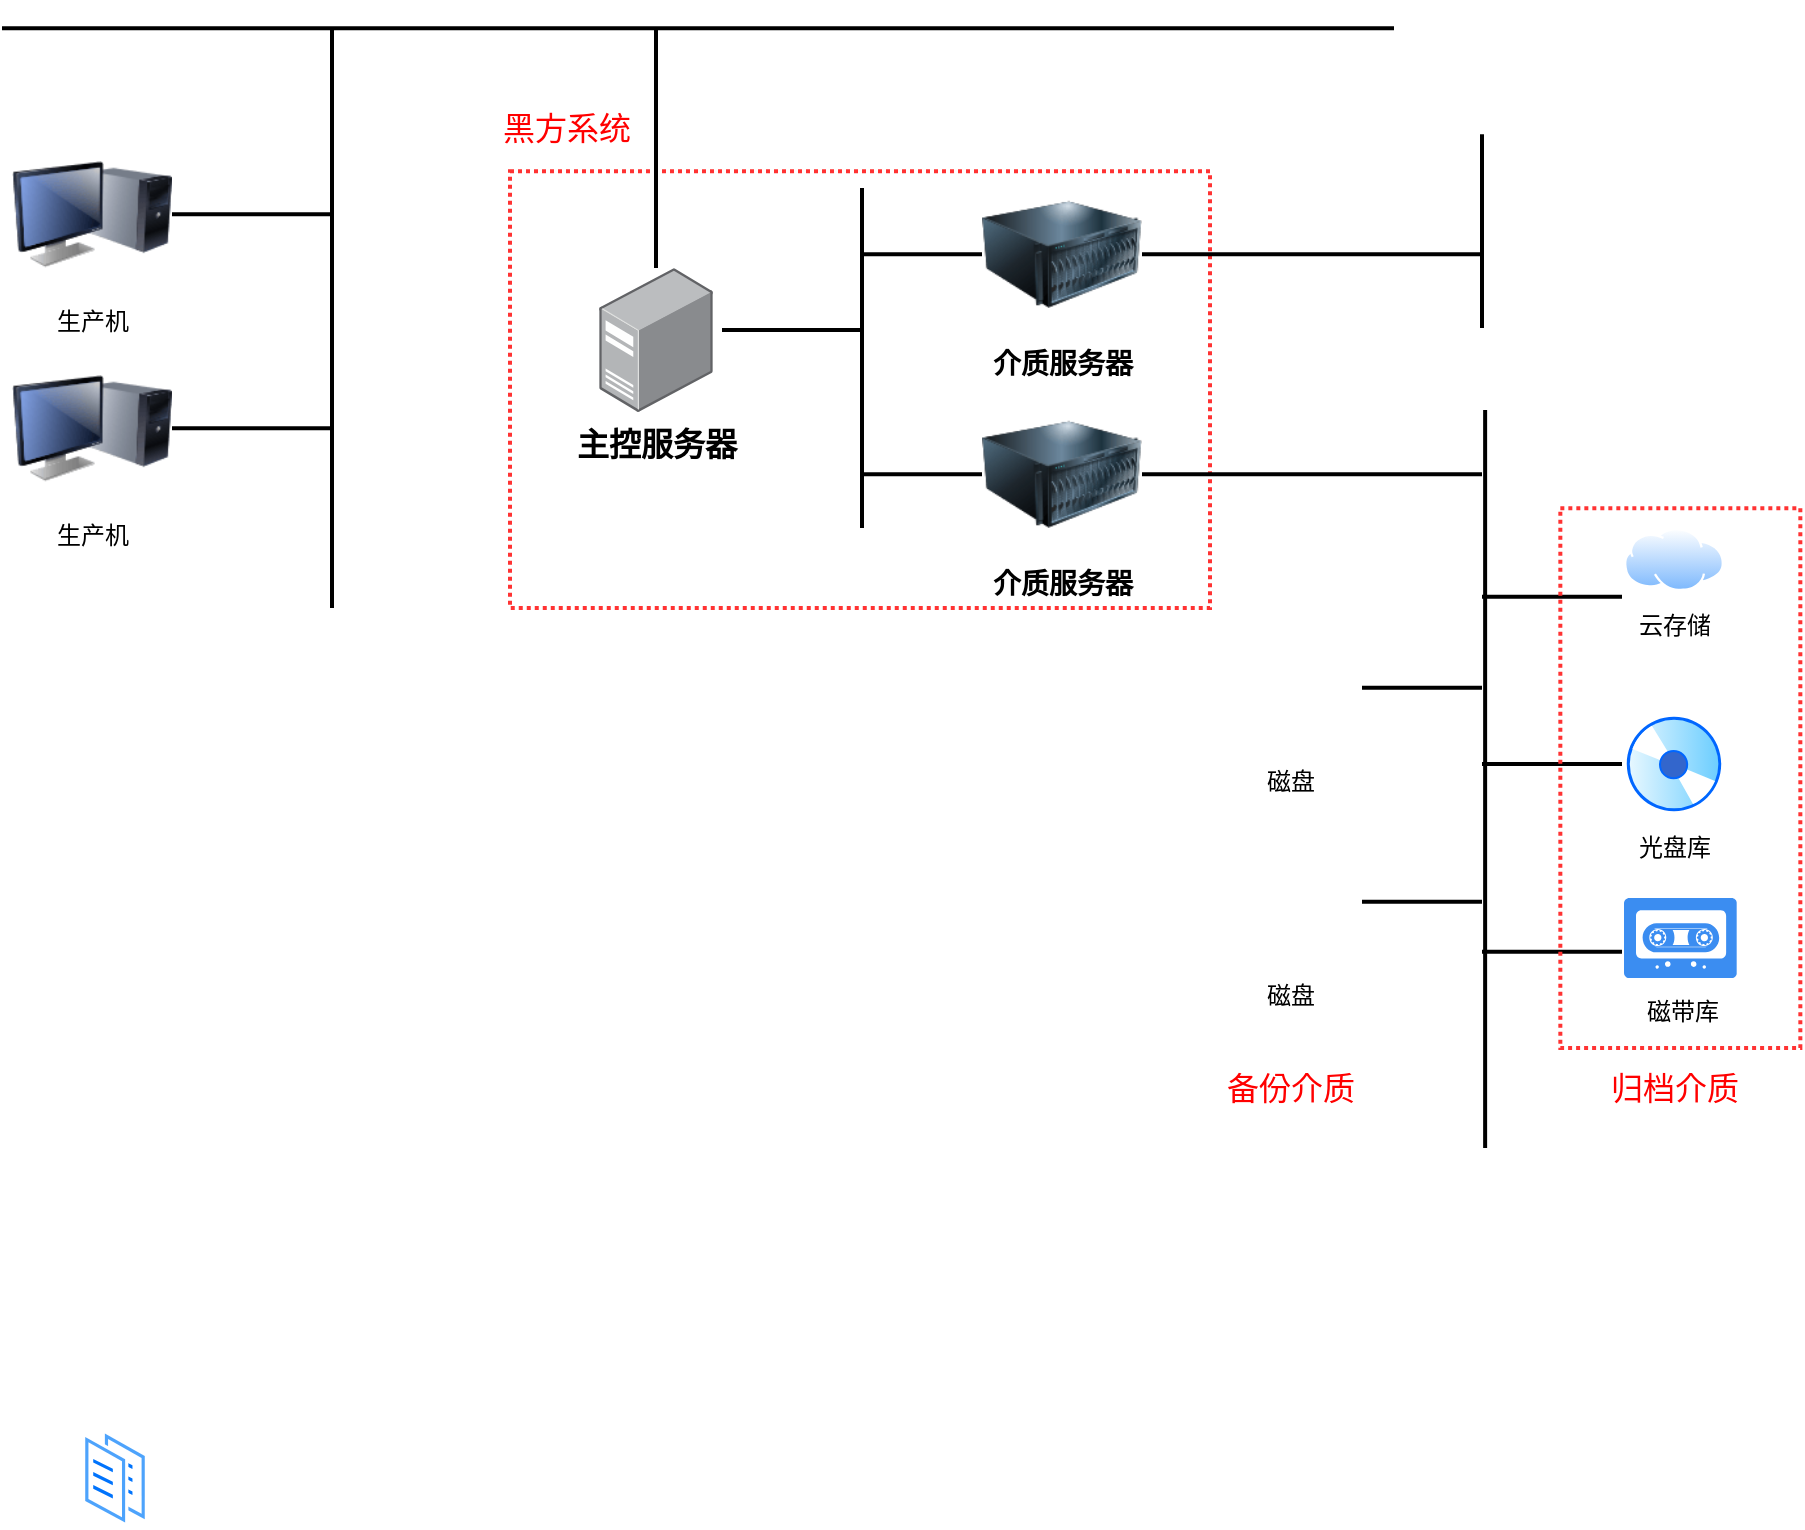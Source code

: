 <mxfile version="18.0.3" type="github">
  <diagram id="WPUKt3A7oiI-CKSTH1vF" name="Page-1">
    <mxGraphModel dx="1600" dy="752" grid="1" gridSize="10" guides="1" tooltips="1" connect="1" arrows="1" fold="1" page="0" pageScale="1" pageWidth="827" pageHeight="1169" math="0" shadow="0">
      <root>
        <mxCell id="0" />
        <mxCell id="1" parent="0" />
        <mxCell id="qWO8GCQ1N2hHEBJl1-c2-44" value="" style="rounded=0;whiteSpace=wrap;html=1;labelBackgroundColor=none;fontSize=14;fillColor=none;fontColor=#333333;strokeColor=#FF3333;strokeWidth=2;dashed=1;dashPattern=1 1;" vertex="1" parent="1">
          <mxGeometry x="254" y="231.62" width="350" height="218.38" as="geometry" />
        </mxCell>
        <mxCell id="WDFu7RG4AvuWlvJgH90q-14" value="" style="line;strokeWidth=2;html=1;" parent="1" vertex="1">
          <mxGeometry y="147" width="696" height="26.25" as="geometry" />
        </mxCell>
        <mxCell id="qWO8GCQ1N2hHEBJl1-c2-2" value="" style="line;strokeWidth=2;direction=north;html=1;" vertex="1" parent="1">
          <mxGeometry x="160" y="160" width="10" height="290" as="geometry" />
        </mxCell>
        <mxCell id="qWO8GCQ1N2hHEBJl1-c2-3" value="" style="line;strokeWidth=2;html=1;" vertex="1" parent="1">
          <mxGeometry x="85" y="240" width="80" height="26.25" as="geometry" />
        </mxCell>
        <mxCell id="qWO8GCQ1N2hHEBJl1-c2-4" value="" style="line;strokeWidth=2;html=1;" vertex="1" parent="1">
          <mxGeometry x="85" y="347" width="80" height="26.25" as="geometry" />
        </mxCell>
        <mxCell id="qWO8GCQ1N2hHEBJl1-c2-5" value="生产机" style="image;html=1;image=img/lib/clip_art/computers/Monitor_Tower_128x128.png" vertex="1" parent="1">
          <mxGeometry x="5" y="320.12" width="80" height="80" as="geometry" />
        </mxCell>
        <mxCell id="qWO8GCQ1N2hHEBJl1-c2-6" value="生产机" style="image;html=1;image=img/lib/clip_art/computers/Monitor_Tower_128x128.png" vertex="1" parent="1">
          <mxGeometry x="5" y="213.13" width="80" height="80" as="geometry" />
        </mxCell>
        <mxCell id="qWO8GCQ1N2hHEBJl1-c2-9" value="" style="line;strokeWidth=2;direction=north;html=1;" vertex="1" parent="1">
          <mxGeometry x="322" y="160" width="10" height="120" as="geometry" />
        </mxCell>
        <mxCell id="qWO8GCQ1N2hHEBJl1-c2-12" value="" style="line;strokeWidth=2;html=1;" vertex="1" parent="1">
          <mxGeometry x="360" y="297.88" width="70" height="26.25" as="geometry" />
        </mxCell>
        <mxCell id="qWO8GCQ1N2hHEBJl1-c2-13" value="" style="line;strokeWidth=2;direction=north;html=1;" vertex="1" parent="1">
          <mxGeometry x="425" y="240" width="10" height="170" as="geometry" />
        </mxCell>
        <mxCell id="qWO8GCQ1N2hHEBJl1-c2-14" value="" style="line;strokeWidth=2;html=1;" vertex="1" parent="1">
          <mxGeometry x="430" y="260" width="60" height="26.25" as="geometry" />
        </mxCell>
        <mxCell id="qWO8GCQ1N2hHEBJl1-c2-15" value="" style="line;strokeWidth=2;html=1;" vertex="1" parent="1">
          <mxGeometry x="430" y="370" width="60" height="26.25" as="geometry" />
        </mxCell>
        <mxCell id="qWO8GCQ1N2hHEBJl1-c2-16" value="介质服务器" style="image;html=1;image=img/lib/clip_art/computers/Server_128x128.png;fontSize=14;fontStyle=1" vertex="1" parent="1">
          <mxGeometry x="490" y="233.13" width="80" height="80" as="geometry" />
        </mxCell>
        <mxCell id="qWO8GCQ1N2hHEBJl1-c2-17" value="介质服务器" style="image;html=1;image=img/lib/clip_art/computers/Server_128x128.png;fontSize=14;fontStyle=1" vertex="1" parent="1">
          <mxGeometry x="490" y="343.12" width="80" height="80" as="geometry" />
        </mxCell>
        <mxCell id="qWO8GCQ1N2hHEBJl1-c2-18" value="" style="line;strokeWidth=2;html=1;" vertex="1" parent="1">
          <mxGeometry x="570" y="260" width="170" height="26.25" as="geometry" />
        </mxCell>
        <mxCell id="qWO8GCQ1N2hHEBJl1-c2-20" value="光盘库" style="aspect=fixed;perimeter=ellipsePerimeter;html=1;align=center;shadow=0;dashed=0;spacingTop=3;image;image=img/lib/active_directory/cd_dvd.svg;labelBackgroundColor=none;" vertex="1" parent="1">
          <mxGeometry x="811" y="503" width="50" height="50" as="geometry" />
        </mxCell>
        <mxCell id="qWO8GCQ1N2hHEBJl1-c2-21" value="" style="aspect=fixed;perimeter=ellipsePerimeter;html=1;align=center;shadow=0;dashed=0;spacingTop=3;image;image=img/lib/active_directory/documents.svg;labelBackgroundColor=#FF3399;" vertex="1" parent="1">
          <mxGeometry x="40" y="860" width="33" height="50" as="geometry" />
        </mxCell>
        <mxCell id="qWO8GCQ1N2hHEBJl1-c2-23" value="云存储" style="aspect=fixed;perimeter=ellipsePerimeter;html=1;align=center;shadow=0;dashed=0;spacingTop=3;image;image=img/lib/active_directory/internet_cloud.svg;labelBackgroundColor=none;" vertex="1" parent="1">
          <mxGeometry x="811" y="410" width="50" height="31.5" as="geometry" />
        </mxCell>
        <mxCell id="qWO8GCQ1N2hHEBJl1-c2-25" value="" style="line;strokeWidth=2;html=1;" vertex="1" parent="1">
          <mxGeometry x="570" y="369.99" width="170" height="26.25" as="geometry" />
        </mxCell>
        <mxCell id="qWO8GCQ1N2hHEBJl1-c2-26" value="" style="line;strokeWidth=2;direction=north;html=1;" vertex="1" parent="1">
          <mxGeometry x="735" y="351" width="13.13" height="369" as="geometry" />
        </mxCell>
        <mxCell id="qWO8GCQ1N2hHEBJl1-c2-27" value="" style="line;strokeWidth=2;direction=north;html=1;" vertex="1" parent="1">
          <mxGeometry x="735" y="213.13" width="10" height="96.87" as="geometry" />
        </mxCell>
        <mxCell id="qWO8GCQ1N2hHEBJl1-c2-29" value="" style="sketch=0;html=1;aspect=fixed;strokeColor=none;shadow=0;align=center;verticalAlign=top;fillColor=#3B8DF1;shape=mxgraph.gcp2.tape_record;labelBackgroundColor=none;" vertex="1" parent="1">
          <mxGeometry x="811" y="595" width="56.34" height="40" as="geometry" />
        </mxCell>
        <mxCell id="qWO8GCQ1N2hHEBJl1-c2-32" value="磁带库" style="text;html=1;align=center;verticalAlign=middle;resizable=0;points=[];autosize=1;strokeColor=none;fillColor=none;" vertex="1" parent="1">
          <mxGeometry x="815" y="642" width="50" height="20" as="geometry" />
        </mxCell>
        <mxCell id="qWO8GCQ1N2hHEBJl1-c2-34" value="" style="line;strokeWidth=2;html=1;" vertex="1" parent="1">
          <mxGeometry x="740" y="431.25" width="70" height="26.25" as="geometry" />
        </mxCell>
        <mxCell id="qWO8GCQ1N2hHEBJl1-c2-35" value="" style="line;strokeWidth=2;html=1;" vertex="1" parent="1">
          <mxGeometry x="740" y="514.88" width="70" height="26.25" as="geometry" />
        </mxCell>
        <mxCell id="qWO8GCQ1N2hHEBJl1-c2-36" value="" style="line;strokeWidth=2;html=1;" vertex="1" parent="1">
          <mxGeometry x="740" y="608.75" width="70" height="26.25" as="geometry" />
        </mxCell>
        <mxCell id="qWO8GCQ1N2hHEBJl1-c2-37" value="磁盘" style="shape=image;html=1;verticalAlign=top;verticalLabelPosition=bottom;labelBackgroundColor=#ffffff;imageAspect=0;aspect=fixed;image=https://cdn0.iconfinder.com/data/icons/Hosting_Icons/128/dedicated-server-px-png.png" vertex="1" parent="1">
          <mxGeometry x="609" y="453" width="70" height="70" as="geometry" />
        </mxCell>
        <mxCell id="qWO8GCQ1N2hHEBJl1-c2-38" value="" style="line;strokeWidth=2;html=1;" vertex="1" parent="1">
          <mxGeometry x="680" y="476.75" width="60" height="26.25" as="geometry" />
        </mxCell>
        <mxCell id="qWO8GCQ1N2hHEBJl1-c2-39" value="磁盘" style="shape=image;html=1;verticalAlign=top;verticalLabelPosition=bottom;labelBackgroundColor=#ffffff;imageAspect=0;aspect=fixed;image=https://cdn0.iconfinder.com/data/icons/Hosting_Icons/128/dedicated-server-px-png.png" vertex="1" parent="1">
          <mxGeometry x="609" y="560" width="70" height="70" as="geometry" />
        </mxCell>
        <mxCell id="qWO8GCQ1N2hHEBJl1-c2-40" value="" style="line;strokeWidth=2;html=1;" vertex="1" parent="1">
          <mxGeometry x="680" y="583.75" width="60" height="26.25" as="geometry" />
        </mxCell>
        <mxCell id="qWO8GCQ1N2hHEBJl1-c2-47" value="备份介质" style="text;html=1;align=center;verticalAlign=middle;resizable=0;points=[];autosize=1;strokeColor=none;fillColor=none;fontSize=16;fontColor=#FF0000;" vertex="1" parent="1">
          <mxGeometry x="604" y="680" width="80" height="20" as="geometry" />
        </mxCell>
        <mxCell id="qWO8GCQ1N2hHEBJl1-c2-48" value="" style="rounded=0;whiteSpace=wrap;html=1;labelBackgroundColor=none;fontSize=14;fillColor=none;fontColor=#333333;strokeColor=#FF3333;strokeWidth=2;dashed=1;dashPattern=1 1;" vertex="1" parent="1">
          <mxGeometry x="779.17" y="400.12" width="120" height="269.88" as="geometry" />
        </mxCell>
        <mxCell id="qWO8GCQ1N2hHEBJl1-c2-49" value="归档介质" style="text;html=1;align=center;verticalAlign=middle;resizable=0;points=[];autosize=1;strokeColor=none;fillColor=none;fontSize=16;fontColor=#FF0000;" vertex="1" parent="1">
          <mxGeometry x="796" y="680" width="80" height="20" as="geometry" />
        </mxCell>
        <mxCell id="qWO8GCQ1N2hHEBJl1-c2-50" value="黑方系统" style="text;html=1;align=center;verticalAlign=middle;resizable=0;points=[];autosize=1;strokeColor=none;fillColor=none;fontSize=16;fontColor=#FF0000;" vertex="1" parent="1">
          <mxGeometry x="242" y="200" width="80" height="20" as="geometry" />
        </mxCell>
        <mxCell id="qWO8GCQ1N2hHEBJl1-c2-55" value="主控服务器" style="points=[];aspect=fixed;html=1;align=center;shadow=0;dashed=0;image;image=img/lib/allied_telesis/computer_and_terminals/Server_Desktop.svg;dashPattern=1 1;labelBackgroundColor=none;fontSize=16;fontColor=#000000;strokeColor=#FF3333;strokeWidth=2;fillColor=none;fontStyle=1" vertex="1" parent="1">
          <mxGeometry x="298.6" y="280" width="56.8" height="72" as="geometry" />
        </mxCell>
      </root>
    </mxGraphModel>
  </diagram>
</mxfile>
